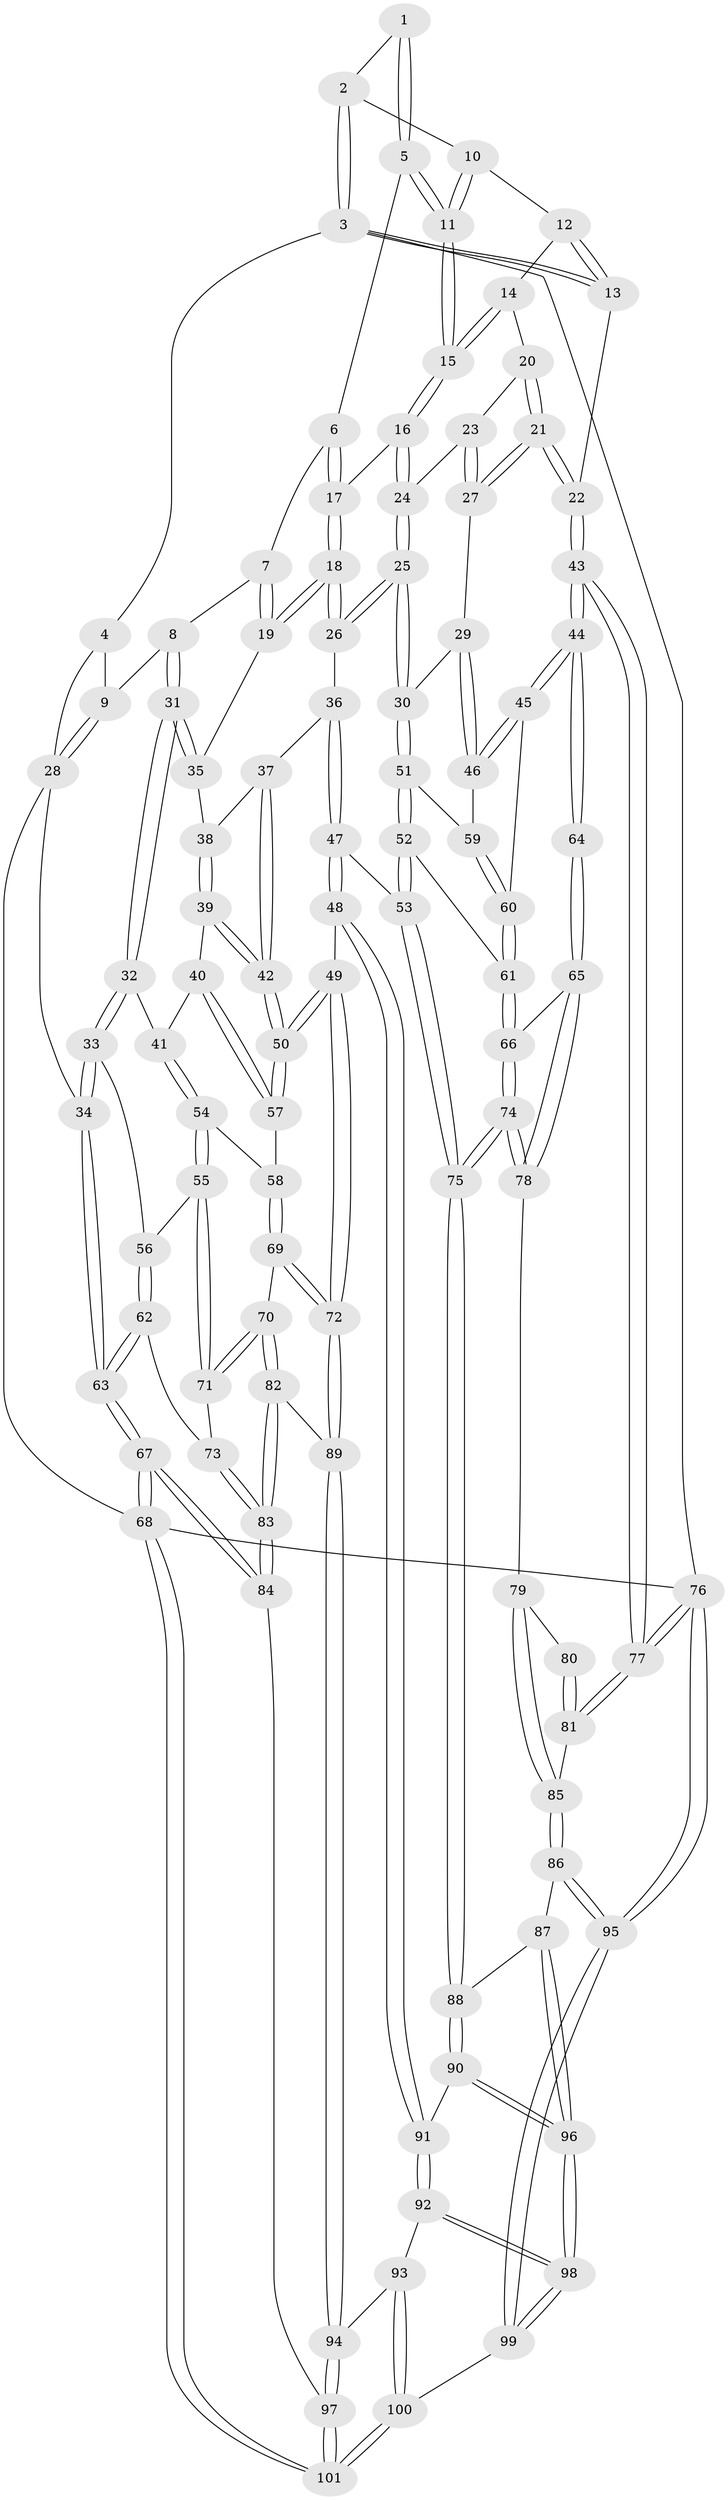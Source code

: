 // Generated by graph-tools (version 1.1) at 2025/16/03/09/25 04:16:45]
// undirected, 101 vertices, 249 edges
graph export_dot {
graph [start="1"]
  node [color=gray90,style=filled];
  1 [pos="+0.5450107662136277+0"];
  2 [pos="+0.7718923012657164+0"];
  3 [pos="+1+0"];
  4 [pos="+0.32340632467686725+0"];
  5 [pos="+0.5775589582571581+0.051572930515829354"];
  6 [pos="+0.5460791686801396+0.10636728408545508"];
  7 [pos="+0.5301052754562215+0.12893477131221945"];
  8 [pos="+0.2717631618060329+0.20231181849455995"];
  9 [pos="+0.23724211589140015+0.15385467384436297"];
  10 [pos="+0.8366549542595311+0.055275625497295346"];
  11 [pos="+0.7020432234713518+0.1485301809037939"];
  12 [pos="+0.8995298560901721+0.10420318939551716"];
  13 [pos="+1+0"];
  14 [pos="+0.9096729224917075+0.17119714863643196"];
  15 [pos="+0.7147019483966607+0.18758951194364973"];
  16 [pos="+0.7146682918047026+0.21497053505424898"];
  17 [pos="+0.6210581629609888+0.25020944649779153"];
  18 [pos="+0.5474162327949733+0.3073378955600501"];
  19 [pos="+0.5169729415773828+0.28673595555169507"];
  20 [pos="+0.9160766872748346+0.18385327733088044"];
  21 [pos="+1+0.29692455932100437"];
  22 [pos="+1+0.34170755011904985"];
  23 [pos="+0.7922717472355207+0.27632632812862207"];
  24 [pos="+0.731155686753513+0.25417819758745736"];
  25 [pos="+0.6744267239267254+0.38102586657275184"];
  26 [pos="+0.5831712671380106+0.3649864777326551"];
  27 [pos="+0.8603913655990615+0.36856989150388986"];
  28 [pos="+0+0.20085211671793385"];
  29 [pos="+0.854480206719228+0.37815862284856433"];
  30 [pos="+0.6828185040868001+0.3921097427589049"];
  31 [pos="+0.29563510907494767+0.27985860441461424"];
  32 [pos="+0.2863644018797584+0.31469849151499146"];
  33 [pos="+0.08477941989357687+0.41579010786229054"];
  34 [pos="+0+0.31426053685781746"];
  35 [pos="+0.44269890175778087+0.30077469386029937"];
  36 [pos="+0.5657799847650257+0.39254628319026635"];
  37 [pos="+0.5128149802722212+0.42150267841043243"];
  38 [pos="+0.45592421873343525+0.3852294377026"];
  39 [pos="+0.4196854500560954+0.44549418529651624"];
  40 [pos="+0.38042835934396213+0.4300059170815736"];
  41 [pos="+0.2934451440963494+0.34487394655383485"];
  42 [pos="+0.46088238818484056+0.48659336845821904"];
  43 [pos="+1+0.5629945208090219"];
  44 [pos="+1+0.5799297685556295"];
  45 [pos="+0.8957846291619729+0.5033469037934388"];
  46 [pos="+0.8516207412056277+0.4219275690005137"];
  47 [pos="+0.5833614093620019+0.6296849135256785"];
  48 [pos="+0.5620285874994612+0.6376136650002256"];
  49 [pos="+0.5394955904558497+0.6405851603579334"];
  50 [pos="+0.4699396976601755+0.5405540494445167"];
  51 [pos="+0.6992239138999843+0.47656162784508005"];
  52 [pos="+0.6760336597565034+0.5330537253759912"];
  53 [pos="+0.6079384024636548+0.6266614874062255"];
  54 [pos="+0.25832816571455447+0.5058133942786013"];
  55 [pos="+0.19375651001775096+0.5358265612235132"];
  56 [pos="+0.11728958422493552+0.4816941058938417"];
  57 [pos="+0.3519004094988155+0.5283500345623621"];
  58 [pos="+0.3137489274377902+0.5432384443419906"];
  59 [pos="+0.7776332195758626+0.47813078107237894"];
  60 [pos="+0.8224851085573646+0.5456363585697602"];
  61 [pos="+0.8165456030336605+0.5590397008898392"];
  62 [pos="+0.005418967502739511+0.6447343614788914"];
  63 [pos="+0+0.6797957976622783"];
  64 [pos="+1+0.6146504174411827"];
  65 [pos="+0.8951093127489894+0.6274363555900154"];
  66 [pos="+0.8178073679876251+0.5985926646444875"];
  67 [pos="+0+1"];
  68 [pos="+0+1"];
  69 [pos="+0.32143080505928434+0.5846736002596905"];
  70 [pos="+0.22933504232442503+0.6934563660113767"];
  71 [pos="+0.18878913360108843+0.5635867471617251"];
  72 [pos="+0.4663118035963234+0.7013663449792487"];
  73 [pos="+0.037527269618113604+0.6488165933450036"];
  74 [pos="+0.7216752269841791+0.6847650122816827"];
  75 [pos="+0.7177762351042594+0.6853626116060786"];
  76 [pos="+1+1"];
  77 [pos="+1+1"];
  78 [pos="+0.8234963209324416+0.718186569577467"];
  79 [pos="+0.8256165410031058+0.7202509806225106"];
  80 [pos="+0.9440156356621299+0.6923621758189602"];
  81 [pos="+0.9090917576414028+0.7799565066227108"];
  82 [pos="+0.2257508961031235+0.7437689906282633"];
  83 [pos="+0.2246868383677443+0.7450060462605114"];
  84 [pos="+0.21487313250392312+0.7878531411805709"];
  85 [pos="+0.8664271532737331+0.7884189166262969"];
  86 [pos="+0.829370930556+0.858395378354616"];
  87 [pos="+0.7403047334086936+0.808724640696815"];
  88 [pos="+0.7192814858724335+0.7103973937602523"];
  89 [pos="+0.4649614735923374+0.7034265540937639"];
  90 [pos="+0.6365354290386834+0.8369911905555031"];
  91 [pos="+0.621867787684274+0.823985562723148"];
  92 [pos="+0.5216689648287036+0.8494464715820264"];
  93 [pos="+0.4692005456826477+0.828281349347918"];
  94 [pos="+0.46291304889993146+0.8237136908972652"];
  95 [pos="+0.89903101681059+1"];
  96 [pos="+0.664503595039572+0.8833126923197218"];
  97 [pos="+0.32551361976729476+0.968795909854586"];
  98 [pos="+0.6555494736420245+0.9729051142192947"];
  99 [pos="+0.6954847146544727+1"];
  100 [pos="+0.6141191058983361+1"];
  101 [pos="+0.30931315522014535+1"];
  1 -- 2;
  1 -- 5;
  1 -- 5;
  2 -- 3;
  2 -- 3;
  2 -- 10;
  3 -- 4;
  3 -- 13;
  3 -- 13;
  3 -- 76;
  4 -- 9;
  4 -- 28;
  5 -- 6;
  5 -- 11;
  5 -- 11;
  6 -- 7;
  6 -- 17;
  6 -- 17;
  7 -- 8;
  7 -- 19;
  7 -- 19;
  8 -- 9;
  8 -- 31;
  8 -- 31;
  9 -- 28;
  9 -- 28;
  10 -- 11;
  10 -- 11;
  10 -- 12;
  11 -- 15;
  11 -- 15;
  12 -- 13;
  12 -- 13;
  12 -- 14;
  13 -- 22;
  14 -- 15;
  14 -- 15;
  14 -- 20;
  15 -- 16;
  15 -- 16;
  16 -- 17;
  16 -- 24;
  16 -- 24;
  17 -- 18;
  17 -- 18;
  18 -- 19;
  18 -- 19;
  18 -- 26;
  18 -- 26;
  19 -- 35;
  20 -- 21;
  20 -- 21;
  20 -- 23;
  21 -- 22;
  21 -- 22;
  21 -- 27;
  21 -- 27;
  22 -- 43;
  22 -- 43;
  23 -- 24;
  23 -- 27;
  23 -- 27;
  24 -- 25;
  24 -- 25;
  25 -- 26;
  25 -- 26;
  25 -- 30;
  25 -- 30;
  26 -- 36;
  27 -- 29;
  28 -- 34;
  28 -- 68;
  29 -- 30;
  29 -- 46;
  29 -- 46;
  30 -- 51;
  30 -- 51;
  31 -- 32;
  31 -- 32;
  31 -- 35;
  31 -- 35;
  32 -- 33;
  32 -- 33;
  32 -- 41;
  33 -- 34;
  33 -- 34;
  33 -- 56;
  34 -- 63;
  34 -- 63;
  35 -- 38;
  36 -- 37;
  36 -- 47;
  36 -- 47;
  37 -- 38;
  37 -- 42;
  37 -- 42;
  38 -- 39;
  38 -- 39;
  39 -- 40;
  39 -- 42;
  39 -- 42;
  40 -- 41;
  40 -- 57;
  40 -- 57;
  41 -- 54;
  41 -- 54;
  42 -- 50;
  42 -- 50;
  43 -- 44;
  43 -- 44;
  43 -- 77;
  43 -- 77;
  44 -- 45;
  44 -- 45;
  44 -- 64;
  44 -- 64;
  45 -- 46;
  45 -- 46;
  45 -- 60;
  46 -- 59;
  47 -- 48;
  47 -- 48;
  47 -- 53;
  48 -- 49;
  48 -- 91;
  48 -- 91;
  49 -- 50;
  49 -- 50;
  49 -- 72;
  49 -- 72;
  50 -- 57;
  50 -- 57;
  51 -- 52;
  51 -- 52;
  51 -- 59;
  52 -- 53;
  52 -- 53;
  52 -- 61;
  53 -- 75;
  53 -- 75;
  54 -- 55;
  54 -- 55;
  54 -- 58;
  55 -- 56;
  55 -- 71;
  55 -- 71;
  56 -- 62;
  56 -- 62;
  57 -- 58;
  58 -- 69;
  58 -- 69;
  59 -- 60;
  59 -- 60;
  60 -- 61;
  60 -- 61;
  61 -- 66;
  61 -- 66;
  62 -- 63;
  62 -- 63;
  62 -- 73;
  63 -- 67;
  63 -- 67;
  64 -- 65;
  64 -- 65;
  65 -- 66;
  65 -- 78;
  65 -- 78;
  66 -- 74;
  66 -- 74;
  67 -- 68;
  67 -- 68;
  67 -- 84;
  67 -- 84;
  68 -- 101;
  68 -- 101;
  68 -- 76;
  69 -- 70;
  69 -- 72;
  69 -- 72;
  70 -- 71;
  70 -- 71;
  70 -- 82;
  70 -- 82;
  71 -- 73;
  72 -- 89;
  72 -- 89;
  73 -- 83;
  73 -- 83;
  74 -- 75;
  74 -- 75;
  74 -- 78;
  74 -- 78;
  75 -- 88;
  75 -- 88;
  76 -- 77;
  76 -- 77;
  76 -- 95;
  76 -- 95;
  77 -- 81;
  77 -- 81;
  78 -- 79;
  79 -- 80;
  79 -- 85;
  79 -- 85;
  80 -- 81;
  80 -- 81;
  81 -- 85;
  82 -- 83;
  82 -- 83;
  82 -- 89;
  83 -- 84;
  83 -- 84;
  84 -- 97;
  85 -- 86;
  85 -- 86;
  86 -- 87;
  86 -- 95;
  86 -- 95;
  87 -- 88;
  87 -- 96;
  87 -- 96;
  88 -- 90;
  88 -- 90;
  89 -- 94;
  89 -- 94;
  90 -- 91;
  90 -- 96;
  90 -- 96;
  91 -- 92;
  91 -- 92;
  92 -- 93;
  92 -- 98;
  92 -- 98;
  93 -- 94;
  93 -- 100;
  93 -- 100;
  94 -- 97;
  94 -- 97;
  95 -- 99;
  95 -- 99;
  96 -- 98;
  96 -- 98;
  97 -- 101;
  97 -- 101;
  98 -- 99;
  98 -- 99;
  99 -- 100;
  100 -- 101;
  100 -- 101;
}
